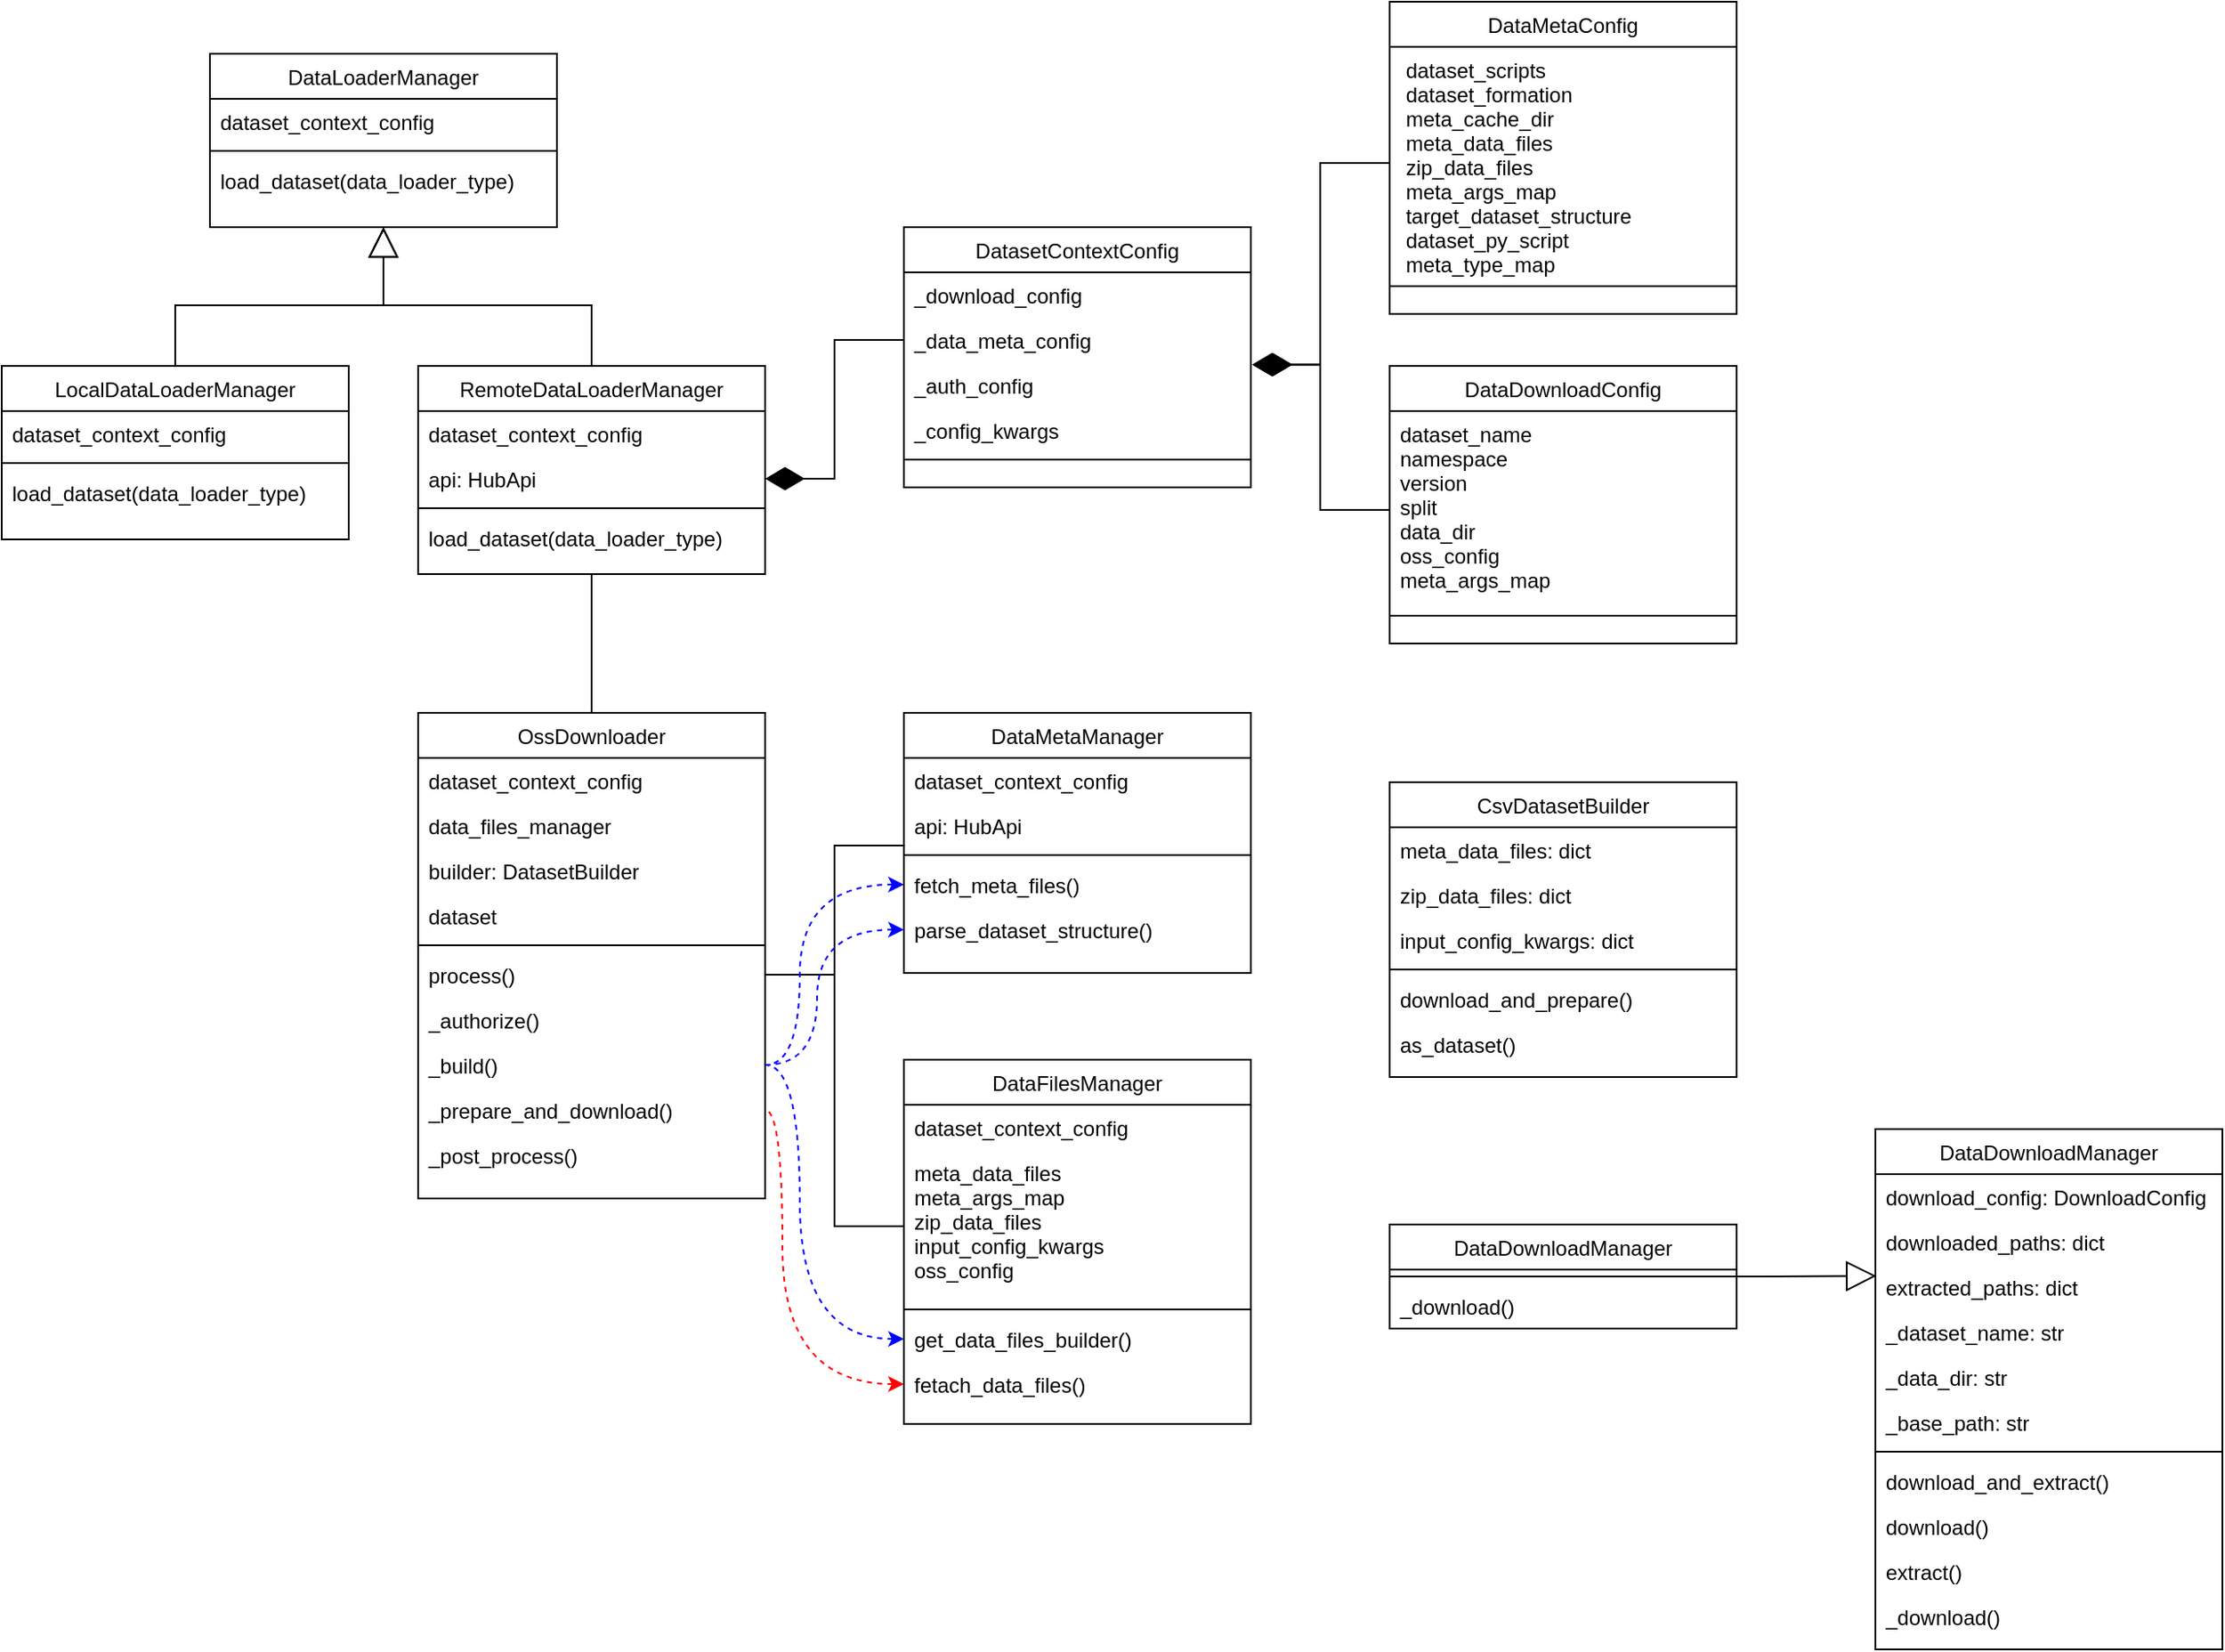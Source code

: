 <mxfile version="21.5.2" type="github" pages="2">
  <diagram id="C5RBs43oDa-KdzZeNtuy" name="v_0.1">
    <mxGraphModel dx="2047" dy="594" grid="1" gridSize="10" guides="1" tooltips="1" connect="1" arrows="1" fold="1" page="1" pageScale="1" pageWidth="827" pageHeight="1169" math="0" shadow="0">
      <root>
        <mxCell id="WIyWlLk6GJQsqaUBKTNV-0" />
        <mxCell id="WIyWlLk6GJQsqaUBKTNV-1" parent="WIyWlLk6GJQsqaUBKTNV-0" />
        <mxCell id="bggW8caEcqMbsjay8aiF-5" value="" style="rounded=0;orthogonalLoop=1;jettySize=auto;html=1;entryX=0.5;entryY=1;entryDx=0;entryDy=0;endArrow=block;endFill=0;endSize=15;startSize=15;exitX=0.5;exitY=0;exitDx=0;exitDy=0;edgeStyle=orthogonalEdgeStyle;" edge="1" parent="WIyWlLk6GJQsqaUBKTNV-1" source="mkIfRLMKfFLiGhOgmDnM-0" target="bggW8caEcqMbsjay8aiF-0">
          <mxGeometry relative="1" as="geometry">
            <mxPoint x="230" y="300" as="targetPoint" />
          </mxGeometry>
        </mxCell>
        <mxCell id="fP3P9Rz7hbLU_uRdi3sB-0" value="" style="rounded=0;orthogonalLoop=1;jettySize=auto;html=1;entryX=0.5;entryY=0;entryDx=0;entryDy=0;endArrow=none;endFill=0;" edge="1" parent="WIyWlLk6GJQsqaUBKTNV-1" source="mkIfRLMKfFLiGhOgmDnM-0" target="tjKZMXYK2fLk1N85MihW-15">
          <mxGeometry relative="1" as="geometry">
            <mxPoint x="510" y="540" as="targetPoint" />
          </mxGeometry>
        </mxCell>
        <mxCell id="mkIfRLMKfFLiGhOgmDnM-0" value="RemoteDataLoaderManager" style="swimlane;fontStyle=0;align=center;verticalAlign=top;childLayout=stackLayout;horizontal=1;startSize=26;horizontalStack=0;resizeParent=1;resizeLast=0;collapsible=1;marginBottom=0;rounded=0;shadow=0;strokeWidth=1;" vertex="1" parent="WIyWlLk6GJQsqaUBKTNV-1">
          <mxGeometry x="120" y="360" width="200" height="120" as="geometry">
            <mxRectangle x="130" y="380" width="160" height="26" as="alternateBounds" />
          </mxGeometry>
        </mxCell>
        <mxCell id="mkIfRLMKfFLiGhOgmDnM-1" value="dataset_context_config" style="text;align=left;verticalAlign=top;spacingLeft=4;spacingRight=4;overflow=hidden;rotatable=0;points=[[0,0.5],[1,0.5]];portConstraint=eastwest;" vertex="1" parent="mkIfRLMKfFLiGhOgmDnM-0">
          <mxGeometry y="26" width="200" height="26" as="geometry" />
        </mxCell>
        <mxCell id="mkIfRLMKfFLiGhOgmDnM-2" value="api: HubApi" style="text;align=left;verticalAlign=top;spacingLeft=4;spacingRight=4;overflow=hidden;rotatable=0;points=[[0,0.5],[1,0.5]];portConstraint=eastwest;rounded=0;shadow=0;html=0;" vertex="1" parent="mkIfRLMKfFLiGhOgmDnM-0">
          <mxGeometry y="52" width="200" height="26" as="geometry" />
        </mxCell>
        <mxCell id="mkIfRLMKfFLiGhOgmDnM-3" value="" style="line;html=1;strokeWidth=1;align=left;verticalAlign=middle;spacingTop=-1;spacingLeft=3;spacingRight=3;rotatable=0;labelPosition=right;points=[];portConstraint=eastwest;" vertex="1" parent="mkIfRLMKfFLiGhOgmDnM-0">
          <mxGeometry y="78" width="200" height="8" as="geometry" />
        </mxCell>
        <mxCell id="mkIfRLMKfFLiGhOgmDnM-4" value="load_dataset(data_loader_type)" style="text;align=left;verticalAlign=top;spacingLeft=4;spacingRight=4;overflow=hidden;rotatable=0;points=[[0,0.5],[1,0.5]];portConstraint=eastwest;fontStyle=0" vertex="1" parent="mkIfRLMKfFLiGhOgmDnM-0">
          <mxGeometry y="86" width="200" height="26" as="geometry" />
        </mxCell>
        <mxCell id="bggW8caEcqMbsjay8aiF-0" value="DataLoaderManager" style="swimlane;fontStyle=0;align=center;verticalAlign=top;childLayout=stackLayout;horizontal=1;startSize=26;horizontalStack=0;resizeParent=1;resizeLast=0;collapsible=1;marginBottom=0;rounded=0;shadow=0;strokeWidth=1;" vertex="1" parent="WIyWlLk6GJQsqaUBKTNV-1">
          <mxGeometry y="180" width="200" height="100" as="geometry">
            <mxRectangle x="130" y="380" width="160" height="26" as="alternateBounds" />
          </mxGeometry>
        </mxCell>
        <mxCell id="bggW8caEcqMbsjay8aiF-1" value="dataset_context_config" style="text;align=left;verticalAlign=top;spacingLeft=4;spacingRight=4;overflow=hidden;rotatable=0;points=[[0,0.5],[1,0.5]];portConstraint=eastwest;" vertex="1" parent="bggW8caEcqMbsjay8aiF-0">
          <mxGeometry y="26" width="200" height="26" as="geometry" />
        </mxCell>
        <mxCell id="bggW8caEcqMbsjay8aiF-3" value="" style="line;html=1;strokeWidth=1;align=left;verticalAlign=middle;spacingTop=-1;spacingLeft=3;spacingRight=3;rotatable=0;labelPosition=right;points=[];portConstraint=eastwest;" vertex="1" parent="bggW8caEcqMbsjay8aiF-0">
          <mxGeometry y="52" width="200" height="8" as="geometry" />
        </mxCell>
        <mxCell id="bggW8caEcqMbsjay8aiF-4" value="load_dataset(data_loader_type)" style="text;align=left;verticalAlign=top;spacingLeft=4;spacingRight=4;overflow=hidden;rotatable=0;points=[[0,0.5],[1,0.5]];portConstraint=eastwest;fontStyle=0" vertex="1" parent="bggW8caEcqMbsjay8aiF-0">
          <mxGeometry y="60" width="200" height="26" as="geometry" />
        </mxCell>
        <mxCell id="tjKZMXYK2fLk1N85MihW-0" value="LocalDataLoaderManager" style="swimlane;fontStyle=0;align=center;verticalAlign=top;childLayout=stackLayout;horizontal=1;startSize=26;horizontalStack=0;resizeParent=1;resizeLast=0;collapsible=1;marginBottom=0;rounded=0;shadow=0;strokeWidth=1;" vertex="1" parent="WIyWlLk6GJQsqaUBKTNV-1">
          <mxGeometry x="-120" y="360" width="200" height="100" as="geometry">
            <mxRectangle x="130" y="380" width="160" height="26" as="alternateBounds" />
          </mxGeometry>
        </mxCell>
        <mxCell id="tjKZMXYK2fLk1N85MihW-1" value="dataset_context_config" style="text;align=left;verticalAlign=top;spacingLeft=4;spacingRight=4;overflow=hidden;rotatable=0;points=[[0,0.5],[1,0.5]];portConstraint=eastwest;" vertex="1" parent="tjKZMXYK2fLk1N85MihW-0">
          <mxGeometry y="26" width="200" height="26" as="geometry" />
        </mxCell>
        <mxCell id="tjKZMXYK2fLk1N85MihW-3" value="" style="line;html=1;strokeWidth=1;align=left;verticalAlign=middle;spacingTop=-1;spacingLeft=3;spacingRight=3;rotatable=0;labelPosition=right;points=[];portConstraint=eastwest;" vertex="1" parent="tjKZMXYK2fLk1N85MihW-0">
          <mxGeometry y="52" width="200" height="8" as="geometry" />
        </mxCell>
        <mxCell id="tjKZMXYK2fLk1N85MihW-4" value="load_dataset(data_loader_type)" style="text;align=left;verticalAlign=top;spacingLeft=4;spacingRight=4;overflow=hidden;rotatable=0;points=[[0,0.5],[1,0.5]];portConstraint=eastwest;fontStyle=0" vertex="1" parent="tjKZMXYK2fLk1N85MihW-0">
          <mxGeometry y="60" width="200" height="26" as="geometry" />
        </mxCell>
        <mxCell id="tjKZMXYK2fLk1N85MihW-5" value="" style="rounded=0;orthogonalLoop=1;jettySize=auto;html=1;endArrow=block;endFill=0;endSize=15;startSize=15;exitX=0.5;exitY=0;exitDx=0;exitDy=0;entryX=0.5;entryY=1;entryDx=0;entryDy=0;edgeStyle=orthogonalEdgeStyle;" edge="1" parent="WIyWlLk6GJQsqaUBKTNV-1" source="tjKZMXYK2fLk1N85MihW-0" target="bggW8caEcqMbsjay8aiF-0">
          <mxGeometry relative="1" as="geometry">
            <mxPoint x="230" y="370" as="sourcePoint" />
            <mxPoint x="210" y="280" as="targetPoint" />
          </mxGeometry>
        </mxCell>
        <mxCell id="tjKZMXYK2fLk1N85MihW-6" value="DatasetContextConfig" style="swimlane;fontStyle=0;align=center;verticalAlign=top;childLayout=stackLayout;horizontal=1;startSize=26;horizontalStack=0;resizeParent=1;resizeLast=0;collapsible=1;marginBottom=0;rounded=0;shadow=0;strokeWidth=1;" vertex="1" parent="WIyWlLk6GJQsqaUBKTNV-1">
          <mxGeometry x="400" y="280" width="200" height="150" as="geometry">
            <mxRectangle x="130" y="380" width="160" height="26" as="alternateBounds" />
          </mxGeometry>
        </mxCell>
        <mxCell id="tjKZMXYK2fLk1N85MihW-7" value="_download_config" style="text;align=left;verticalAlign=top;spacingLeft=4;spacingRight=4;overflow=hidden;rotatable=0;points=[[0,0.5],[1,0.5]];portConstraint=eastwest;" vertex="1" parent="tjKZMXYK2fLk1N85MihW-6">
          <mxGeometry y="26" width="200" height="26" as="geometry" />
        </mxCell>
        <mxCell id="tjKZMXYK2fLk1N85MihW-8" value="_data_meta_config" style="text;align=left;verticalAlign=top;spacingLeft=4;spacingRight=4;overflow=hidden;rotatable=0;points=[[0,0.5],[1,0.5]];portConstraint=eastwest;rounded=0;shadow=0;html=0;" vertex="1" parent="tjKZMXYK2fLk1N85MihW-6">
          <mxGeometry y="52" width="200" height="26" as="geometry" />
        </mxCell>
        <mxCell id="tjKZMXYK2fLk1N85MihW-13" value="_auth_config" style="text;align=left;verticalAlign=top;spacingLeft=4;spacingRight=4;overflow=hidden;rotatable=0;points=[[0,0.5],[1,0.5]];portConstraint=eastwest;rounded=0;shadow=0;html=0;" vertex="1" parent="tjKZMXYK2fLk1N85MihW-6">
          <mxGeometry y="78" width="200" height="26" as="geometry" />
        </mxCell>
        <mxCell id="tjKZMXYK2fLk1N85MihW-14" value="_config_kwargs" style="text;align=left;verticalAlign=top;spacingLeft=4;spacingRight=4;overflow=hidden;rotatable=0;points=[[0,0.5],[1,0.5]];portConstraint=eastwest;rounded=0;shadow=0;html=0;" vertex="1" parent="tjKZMXYK2fLk1N85MihW-6">
          <mxGeometry y="104" width="200" height="26" as="geometry" />
        </mxCell>
        <mxCell id="tjKZMXYK2fLk1N85MihW-9" value="" style="line;html=1;strokeWidth=1;align=left;verticalAlign=middle;spacingTop=-1;spacingLeft=3;spacingRight=3;rotatable=0;labelPosition=right;points=[];portConstraint=eastwest;" vertex="1" parent="tjKZMXYK2fLk1N85MihW-6">
          <mxGeometry y="130" width="200" height="8" as="geometry" />
        </mxCell>
        <mxCell id="tjKZMXYK2fLk1N85MihW-11" value="" style="rounded=0;orthogonalLoop=1;jettySize=auto;html=1;entryX=1;entryY=0.5;entryDx=0;entryDy=0;endArrow=diamondThin;endFill=1;endSize=20;startSize=20;exitX=0;exitY=0.5;exitDx=0;exitDy=0;edgeStyle=orthogonalEdgeStyle;" edge="1" parent="WIyWlLk6GJQsqaUBKTNV-1" source="tjKZMXYK2fLk1N85MihW-8" target="mkIfRLMKfFLiGhOgmDnM-2">
          <mxGeometry relative="1" as="geometry">
            <mxPoint x="230" y="370" as="sourcePoint" />
            <mxPoint x="110" y="290" as="targetPoint" />
            <Array as="points">
              <mxPoint x="360" y="345" />
              <mxPoint x="360" y="425" />
            </Array>
          </mxGeometry>
        </mxCell>
        <mxCell id="tjKZMXYK2fLk1N85MihW-15" value="OssDownloader" style="swimlane;fontStyle=0;align=center;verticalAlign=top;childLayout=stackLayout;horizontal=1;startSize=26;horizontalStack=0;resizeParent=1;resizeLast=0;collapsible=1;marginBottom=0;rounded=0;shadow=0;strokeWidth=1;" vertex="1" parent="WIyWlLk6GJQsqaUBKTNV-1">
          <mxGeometry x="120" y="560" width="200" height="280" as="geometry">
            <mxRectangle x="130" y="380" width="160" height="26" as="alternateBounds" />
          </mxGeometry>
        </mxCell>
        <mxCell id="tjKZMXYK2fLk1N85MihW-16" value="dataset_context_config" style="text;align=left;verticalAlign=top;spacingLeft=4;spacingRight=4;overflow=hidden;rotatable=0;points=[[0,0.5],[1,0.5]];portConstraint=eastwest;" vertex="1" parent="tjKZMXYK2fLk1N85MihW-15">
          <mxGeometry y="26" width="200" height="26" as="geometry" />
        </mxCell>
        <mxCell id="tjKZMXYK2fLk1N85MihW-17" value="data_files_manager" style="text;align=left;verticalAlign=top;spacingLeft=4;spacingRight=4;overflow=hidden;rotatable=0;points=[[0,0.5],[1,0.5]];portConstraint=eastwest;rounded=0;shadow=0;html=0;" vertex="1" parent="tjKZMXYK2fLk1N85MihW-15">
          <mxGeometry y="52" width="200" height="26" as="geometry" />
        </mxCell>
        <mxCell id="tjKZMXYK2fLk1N85MihW-20" value="builder: DatasetBuilder" style="text;align=left;verticalAlign=top;spacingLeft=4;spacingRight=4;overflow=hidden;rotatable=0;points=[[0,0.5],[1,0.5]];portConstraint=eastwest;rounded=0;shadow=0;html=0;" vertex="1" parent="tjKZMXYK2fLk1N85MihW-15">
          <mxGeometry y="78" width="200" height="26" as="geometry" />
        </mxCell>
        <mxCell id="tjKZMXYK2fLk1N85MihW-21" value="dataset" style="text;align=left;verticalAlign=top;spacingLeft=4;spacingRight=4;overflow=hidden;rotatable=0;points=[[0,0.5],[1,0.5]];portConstraint=eastwest;rounded=0;shadow=0;html=0;" vertex="1" parent="tjKZMXYK2fLk1N85MihW-15">
          <mxGeometry y="104" width="200" height="26" as="geometry" />
        </mxCell>
        <mxCell id="tjKZMXYK2fLk1N85MihW-18" value="" style="line;html=1;strokeWidth=1;align=left;verticalAlign=middle;spacingTop=-1;spacingLeft=3;spacingRight=3;rotatable=0;labelPosition=right;points=[];portConstraint=eastwest;" vertex="1" parent="tjKZMXYK2fLk1N85MihW-15">
          <mxGeometry y="130" width="200" height="8" as="geometry" />
        </mxCell>
        <mxCell id="tjKZMXYK2fLk1N85MihW-23" value="process()" style="text;align=left;verticalAlign=top;spacingLeft=4;spacingRight=4;overflow=hidden;rotatable=0;points=[[0,0.5],[1,0.5]];portConstraint=eastwest;fontStyle=0" vertex="1" parent="tjKZMXYK2fLk1N85MihW-15">
          <mxGeometry y="138" width="200" height="26" as="geometry" />
        </mxCell>
        <mxCell id="fP3P9Rz7hbLU_uRdi3sB-22" value="_authorize()" style="text;align=left;verticalAlign=top;spacingLeft=4;spacingRight=4;overflow=hidden;rotatable=0;points=[[0,0.5],[1,0.5]];portConstraint=eastwest;fontStyle=0" vertex="1" parent="tjKZMXYK2fLk1N85MihW-15">
          <mxGeometry y="164" width="200" height="26" as="geometry" />
        </mxCell>
        <mxCell id="fP3P9Rz7hbLU_uRdi3sB-23" value="_build()" style="text;align=left;verticalAlign=top;spacingLeft=4;spacingRight=4;overflow=hidden;rotatable=0;points=[[0,0.5],[1,0.5]];portConstraint=eastwest;fontStyle=0" vertex="1" parent="tjKZMXYK2fLk1N85MihW-15">
          <mxGeometry y="190" width="200" height="26" as="geometry" />
        </mxCell>
        <mxCell id="fP3P9Rz7hbLU_uRdi3sB-24" value="_prepare_and_download()" style="text;align=left;verticalAlign=top;spacingLeft=4;spacingRight=4;overflow=hidden;rotatable=0;points=[[0,0.5],[1,0.5]];portConstraint=eastwest;fontStyle=0" vertex="1" parent="tjKZMXYK2fLk1N85MihW-15">
          <mxGeometry y="216" width="200" height="26" as="geometry" />
        </mxCell>
        <mxCell id="tjKZMXYK2fLk1N85MihW-22" value="_post_process()" style="text;align=left;verticalAlign=top;spacingLeft=4;spacingRight=4;overflow=hidden;rotatable=0;points=[[0,0.5],[1,0.5]];portConstraint=eastwest;fontStyle=0" vertex="1" parent="tjKZMXYK2fLk1N85MihW-15">
          <mxGeometry y="242" width="200" height="32" as="geometry" />
        </mxCell>
        <mxCell id="fP3P9Rz7hbLU_uRdi3sB-1" value="DataMetaConfig" style="swimlane;fontStyle=0;align=center;verticalAlign=top;childLayout=stackLayout;horizontal=1;startSize=26;horizontalStack=0;resizeParent=1;resizeLast=0;collapsible=1;marginBottom=0;rounded=0;shadow=0;strokeWidth=1;" vertex="1" parent="WIyWlLk6GJQsqaUBKTNV-1">
          <mxGeometry x="680" y="150" width="200" height="180" as="geometry">
            <mxRectangle x="130" y="380" width="160" height="26" as="alternateBounds" />
          </mxGeometry>
        </mxCell>
        <mxCell id="fP3P9Rz7hbLU_uRdi3sB-2" value=" dataset_scripts&#xa; dataset_formation&#xa; meta_cache_dir&#xa; meta_data_files&#xa; zip_data_files&#xa; meta_args_map&#xa; target_dataset_structure&#xa; dataset_py_script&#xa; meta_type_map&#xa;" style="text;align=left;verticalAlign=top;spacingLeft=4;spacingRight=4;overflow=hidden;rotatable=0;points=[[0,0.5],[1,0.5]];portConstraint=eastwest;" vertex="1" parent="fP3P9Rz7hbLU_uRdi3sB-1">
          <mxGeometry y="26" width="200" height="134" as="geometry" />
        </mxCell>
        <mxCell id="fP3P9Rz7hbLU_uRdi3sB-6" value="" style="line;html=1;strokeWidth=1;align=left;verticalAlign=middle;spacingTop=-1;spacingLeft=3;spacingRight=3;rotatable=0;labelPosition=right;points=[];portConstraint=eastwest;" vertex="1" parent="fP3P9Rz7hbLU_uRdi3sB-1">
          <mxGeometry y="160" width="200" height="8" as="geometry" />
        </mxCell>
        <mxCell id="fP3P9Rz7hbLU_uRdi3sB-7" value="DataDownloadConfig" style="swimlane;fontStyle=0;align=center;verticalAlign=top;childLayout=stackLayout;horizontal=1;startSize=26;horizontalStack=0;resizeParent=1;resizeLast=0;collapsible=1;marginBottom=0;rounded=0;shadow=0;strokeWidth=1;" vertex="1" parent="WIyWlLk6GJQsqaUBKTNV-1">
          <mxGeometry x="680" y="360" width="200" height="160" as="geometry">
            <mxRectangle x="130" y="380" width="160" height="26" as="alternateBounds" />
          </mxGeometry>
        </mxCell>
        <mxCell id="fP3P9Rz7hbLU_uRdi3sB-8" value="dataset_name&#xa;namespace&#xa;version&#xa;split&#xa;data_dir&#xa;oss_config&#xa;meta_args_map" style="text;align=left;verticalAlign=top;spacingLeft=4;spacingRight=4;overflow=hidden;rotatable=0;points=[[0,0.5],[1,0.5]];portConstraint=eastwest;" vertex="1" parent="fP3P9Rz7hbLU_uRdi3sB-7">
          <mxGeometry y="26" width="200" height="114" as="geometry" />
        </mxCell>
        <mxCell id="fP3P9Rz7hbLU_uRdi3sB-9" value="" style="line;html=1;strokeWidth=1;align=left;verticalAlign=middle;spacingTop=-1;spacingLeft=3;spacingRight=3;rotatable=0;labelPosition=right;points=[];portConstraint=eastwest;" vertex="1" parent="fP3P9Rz7hbLU_uRdi3sB-7">
          <mxGeometry y="140" width="200" height="8" as="geometry" />
        </mxCell>
        <mxCell id="fP3P9Rz7hbLU_uRdi3sB-10" value="" style="rounded=0;orthogonalLoop=1;jettySize=auto;html=1;endArrow=diamondThin;endFill=1;endSize=20;startSize=20;entryX=1.006;entryY=1.048;entryDx=0;entryDy=0;entryPerimeter=0;exitX=0;exitY=0.5;exitDx=0;exitDy=0;edgeStyle=orthogonalEdgeStyle;" edge="1" parent="WIyWlLk6GJQsqaUBKTNV-1" source="fP3P9Rz7hbLU_uRdi3sB-2" target="tjKZMXYK2fLk1N85MihW-8">
          <mxGeometry relative="1" as="geometry">
            <Array as="points">
              <mxPoint x="640" y="243" />
              <mxPoint x="640" y="359" />
            </Array>
          </mxGeometry>
        </mxCell>
        <mxCell id="fP3P9Rz7hbLU_uRdi3sB-12" value="" style="rounded=0;orthogonalLoop=1;jettySize=auto;html=1;endArrow=diamondThin;endFill=1;endSize=20;startSize=20;entryX=1.003;entryY=0.048;entryDx=0;entryDy=0;entryPerimeter=0;exitX=0;exitY=0.5;exitDx=0;exitDy=0;edgeStyle=orthogonalEdgeStyle;" edge="1" parent="WIyWlLk6GJQsqaUBKTNV-1" source="fP3P9Rz7hbLU_uRdi3sB-8" target="tjKZMXYK2fLk1N85MihW-13">
          <mxGeometry relative="1" as="geometry">
            <mxPoint x="570" y="520" as="sourcePoint" />
            <mxPoint x="610" y="355" as="targetPoint" />
            <Array as="points">
              <mxPoint x="640" y="443" />
              <mxPoint x="640" y="359" />
            </Array>
          </mxGeometry>
        </mxCell>
        <mxCell id="fP3P9Rz7hbLU_uRdi3sB-13" value="DataMetaManager" style="swimlane;fontStyle=0;align=center;verticalAlign=top;childLayout=stackLayout;horizontal=1;startSize=26;horizontalStack=0;resizeParent=1;resizeLast=0;collapsible=1;marginBottom=0;rounded=0;shadow=0;strokeWidth=1;" vertex="1" parent="WIyWlLk6GJQsqaUBKTNV-1">
          <mxGeometry x="400" y="560" width="200" height="150" as="geometry">
            <mxRectangle x="130" y="380" width="160" height="26" as="alternateBounds" />
          </mxGeometry>
        </mxCell>
        <mxCell id="fP3P9Rz7hbLU_uRdi3sB-14" value="dataset_context_config" style="text;align=left;verticalAlign=top;spacingLeft=4;spacingRight=4;overflow=hidden;rotatable=0;points=[[0,0.5],[1,0.5]];portConstraint=eastwest;" vertex="1" parent="fP3P9Rz7hbLU_uRdi3sB-13">
          <mxGeometry y="26" width="200" height="26" as="geometry" />
        </mxCell>
        <mxCell id="fP3P9Rz7hbLU_uRdi3sB-15" value="api: HubApi" style="text;align=left;verticalAlign=top;spacingLeft=4;spacingRight=4;overflow=hidden;rotatable=0;points=[[0,0.5],[1,0.5]];portConstraint=eastwest;rounded=0;shadow=0;html=0;" vertex="1" parent="fP3P9Rz7hbLU_uRdi3sB-13">
          <mxGeometry y="52" width="200" height="26" as="geometry" />
        </mxCell>
        <mxCell id="fP3P9Rz7hbLU_uRdi3sB-18" value="" style="line;html=1;strokeWidth=1;align=left;verticalAlign=middle;spacingTop=-1;spacingLeft=3;spacingRight=3;rotatable=0;labelPosition=right;points=[];portConstraint=eastwest;" vertex="1" parent="fP3P9Rz7hbLU_uRdi3sB-13">
          <mxGeometry y="78" width="200" height="8" as="geometry" />
        </mxCell>
        <mxCell id="fP3P9Rz7hbLU_uRdi3sB-20" value="fetch_meta_files()" style="text;align=left;verticalAlign=top;spacingLeft=4;spacingRight=4;overflow=hidden;rotatable=0;points=[[0,0.5],[1,0.5]];portConstraint=eastwest;fontStyle=0" vertex="1" parent="fP3P9Rz7hbLU_uRdi3sB-13">
          <mxGeometry y="86" width="200" height="26" as="geometry" />
        </mxCell>
        <mxCell id="fP3P9Rz7hbLU_uRdi3sB-21" value="parse_dataset_structure()" style="text;align=left;verticalAlign=top;spacingLeft=4;spacingRight=4;overflow=hidden;rotatable=0;points=[[0,0.5],[1,0.5]];portConstraint=eastwest;fontStyle=0" vertex="1" parent="fP3P9Rz7hbLU_uRdi3sB-13">
          <mxGeometry y="112" width="200" height="26" as="geometry" />
        </mxCell>
        <mxCell id="fP3P9Rz7hbLU_uRdi3sB-25" value="" style="endArrow=none;html=1;rounded=0;entryX=1;entryY=0.5;entryDx=0;entryDy=0;exitX=0.003;exitY=0.942;exitDx=0;exitDy=0;exitPerimeter=0;edgeStyle=orthogonalEdgeStyle;" edge="1" parent="WIyWlLk6GJQsqaUBKTNV-1" source="fP3P9Rz7hbLU_uRdi3sB-15" target="tjKZMXYK2fLk1N85MihW-23">
          <mxGeometry width="50" height="50" relative="1" as="geometry">
            <mxPoint x="590" y="890" as="sourcePoint" />
            <mxPoint x="640" y="840" as="targetPoint" />
          </mxGeometry>
        </mxCell>
        <mxCell id="fP3P9Rz7hbLU_uRdi3sB-26" value="DataFilesManager" style="swimlane;fontStyle=0;align=center;verticalAlign=top;childLayout=stackLayout;horizontal=1;startSize=26;horizontalStack=0;resizeParent=1;resizeLast=0;collapsible=1;marginBottom=0;rounded=0;shadow=0;strokeWidth=1;" vertex="1" parent="WIyWlLk6GJQsqaUBKTNV-1">
          <mxGeometry x="400" y="760" width="200" height="210" as="geometry">
            <mxRectangle x="130" y="380" width="160" height="26" as="alternateBounds" />
          </mxGeometry>
        </mxCell>
        <mxCell id="fP3P9Rz7hbLU_uRdi3sB-27" value="dataset_context_config" style="text;align=left;verticalAlign=top;spacingLeft=4;spacingRight=4;overflow=hidden;rotatable=0;points=[[0,0.5],[1,0.5]];portConstraint=eastwest;" vertex="1" parent="fP3P9Rz7hbLU_uRdi3sB-26">
          <mxGeometry y="26" width="200" height="26" as="geometry" />
        </mxCell>
        <mxCell id="fP3P9Rz7hbLU_uRdi3sB-28" value="meta_data_files&#xa;meta_args_map&#xa;zip_data_files&#xa;input_config_kwargs&#xa;oss_config&#xa;" style="text;align=left;verticalAlign=top;spacingLeft=4;spacingRight=4;overflow=hidden;rotatable=0;points=[[0,0.5],[1,0.5]];portConstraint=eastwest;rounded=0;shadow=0;html=0;" vertex="1" parent="fP3P9Rz7hbLU_uRdi3sB-26">
          <mxGeometry y="52" width="200" height="88" as="geometry" />
        </mxCell>
        <mxCell id="fP3P9Rz7hbLU_uRdi3sB-29" value="" style="line;html=1;strokeWidth=1;align=left;verticalAlign=middle;spacingTop=-1;spacingLeft=3;spacingRight=3;rotatable=0;labelPosition=right;points=[];portConstraint=eastwest;" vertex="1" parent="fP3P9Rz7hbLU_uRdi3sB-26">
          <mxGeometry y="140" width="200" height="8" as="geometry" />
        </mxCell>
        <mxCell id="fP3P9Rz7hbLU_uRdi3sB-30" value="get_data_files_builder()" style="text;align=left;verticalAlign=top;spacingLeft=4;spacingRight=4;overflow=hidden;rotatable=0;points=[[0,0.5],[1,0.5]];portConstraint=eastwest;fontStyle=0" vertex="1" parent="fP3P9Rz7hbLU_uRdi3sB-26">
          <mxGeometry y="148" width="200" height="26" as="geometry" />
        </mxCell>
        <mxCell id="fP3P9Rz7hbLU_uRdi3sB-31" value="fetach_data_files()" style="text;align=left;verticalAlign=top;spacingLeft=4;spacingRight=4;overflow=hidden;rotatable=0;points=[[0,0.5],[1,0.5]];portConstraint=eastwest;fontStyle=0" vertex="1" parent="fP3P9Rz7hbLU_uRdi3sB-26">
          <mxGeometry y="174" width="200" height="26" as="geometry" />
        </mxCell>
        <mxCell id="fP3P9Rz7hbLU_uRdi3sB-32" value="" style="endArrow=none;html=1;rounded=0;entryX=1;entryY=0.5;entryDx=0;entryDy=0;exitX=0;exitY=0.5;exitDx=0;exitDy=0;edgeStyle=orthogonalEdgeStyle;" edge="1" parent="WIyWlLk6GJQsqaUBKTNV-1" source="fP3P9Rz7hbLU_uRdi3sB-28" target="tjKZMXYK2fLk1N85MihW-23">
          <mxGeometry width="50" height="50" relative="1" as="geometry">
            <mxPoint x="411" y="646" as="sourcePoint" />
            <mxPoint x="330" y="773" as="targetPoint" />
          </mxGeometry>
        </mxCell>
        <mxCell id="fP3P9Rz7hbLU_uRdi3sB-33" value="" style="endArrow=none;dashed=1;html=1;rounded=0;exitX=0;exitY=0.5;exitDx=0;exitDy=0;entryX=1;entryY=0.5;entryDx=0;entryDy=0;edgeStyle=orthogonalEdgeStyle;curved=1;strokeColor=#FF0000;startArrow=classic;startFill=1;" edge="1" parent="WIyWlLk6GJQsqaUBKTNV-1" source="fP3P9Rz7hbLU_uRdi3sB-31" target="fP3P9Rz7hbLU_uRdi3sB-24">
          <mxGeometry width="50" height="50" relative="1" as="geometry">
            <mxPoint x="510" y="820" as="sourcePoint" />
            <mxPoint x="560" y="770" as="targetPoint" />
            <Array as="points">
              <mxPoint x="330" y="947" />
              <mxPoint x="330" y="789" />
            </Array>
          </mxGeometry>
        </mxCell>
        <mxCell id="fP3P9Rz7hbLU_uRdi3sB-34" value="" style="endArrow=none;dashed=1;html=1;rounded=0;exitX=0;exitY=0.5;exitDx=0;exitDy=0;entryX=1;entryY=0.5;entryDx=0;entryDy=0;fillColor=#f8cecc;strokeColor=#0000FF;edgeStyle=orthogonalEdgeStyle;curved=1;endFill=0;startArrow=classic;startFill=1;" edge="1" parent="WIyWlLk6GJQsqaUBKTNV-1" source="fP3P9Rz7hbLU_uRdi3sB-20" target="fP3P9Rz7hbLU_uRdi3sB-23">
          <mxGeometry width="50" height="50" relative="1" as="geometry">
            <mxPoint x="410" y="957" as="sourcePoint" />
            <mxPoint x="330" y="799" as="targetPoint" />
            <Array as="points">
              <mxPoint x="340" y="659" />
              <mxPoint x="340" y="763" />
            </Array>
          </mxGeometry>
        </mxCell>
        <mxCell id="fP3P9Rz7hbLU_uRdi3sB-35" value="" style="endArrow=none;dashed=1;html=1;rounded=0;exitX=0;exitY=0.5;exitDx=0;exitDy=0;entryX=1;entryY=0.5;entryDx=0;entryDy=0;fillColor=#f8cecc;strokeColor=#0000FF;edgeStyle=orthogonalEdgeStyle;curved=1;startArrow=classic;startFill=1;" edge="1" parent="WIyWlLk6GJQsqaUBKTNV-1" source="fP3P9Rz7hbLU_uRdi3sB-21" target="fP3P9Rz7hbLU_uRdi3sB-23">
          <mxGeometry width="50" height="50" relative="1" as="geometry">
            <mxPoint x="410" y="669" as="sourcePoint" />
            <mxPoint x="330" y="773" as="targetPoint" />
            <Array as="points">
              <mxPoint x="350" y="685" />
              <mxPoint x="350" y="763" />
            </Array>
          </mxGeometry>
        </mxCell>
        <mxCell id="fP3P9Rz7hbLU_uRdi3sB-36" value="" style="endArrow=none;dashed=1;html=1;rounded=0;entryX=1;entryY=0.5;entryDx=0;entryDy=0;fillColor=#f8cecc;strokeColor=#0000FF;exitX=0;exitY=0.5;exitDx=0;exitDy=0;edgeStyle=orthogonalEdgeStyle;curved=1;startArrow=classic;startFill=1;" edge="1" parent="WIyWlLk6GJQsqaUBKTNV-1" source="fP3P9Rz7hbLU_uRdi3sB-30" target="fP3P9Rz7hbLU_uRdi3sB-23">
          <mxGeometry width="50" height="50" relative="1" as="geometry">
            <mxPoint x="390" y="920" as="sourcePoint" />
            <mxPoint x="330" y="773" as="targetPoint" />
            <Array as="points">
              <mxPoint x="340" y="921" />
              <mxPoint x="340" y="763" />
            </Array>
          </mxGeometry>
        </mxCell>
        <mxCell id="fP3P9Rz7hbLU_uRdi3sB-37" value="CsvDatasetBuilder" style="swimlane;fontStyle=0;align=center;verticalAlign=top;childLayout=stackLayout;horizontal=1;startSize=26;horizontalStack=0;resizeParent=1;resizeLast=0;collapsible=1;marginBottom=0;rounded=0;shadow=0;strokeWidth=1;" vertex="1" parent="WIyWlLk6GJQsqaUBKTNV-1">
          <mxGeometry x="680" y="600" width="200" height="170" as="geometry">
            <mxRectangle x="130" y="380" width="160" height="26" as="alternateBounds" />
          </mxGeometry>
        </mxCell>
        <mxCell id="fP3P9Rz7hbLU_uRdi3sB-38" value="meta_data_files: dict" style="text;align=left;verticalAlign=top;spacingLeft=4;spacingRight=4;overflow=hidden;rotatable=0;points=[[0,0.5],[1,0.5]];portConstraint=eastwest;" vertex="1" parent="fP3P9Rz7hbLU_uRdi3sB-37">
          <mxGeometry y="26" width="200" height="26" as="geometry" />
        </mxCell>
        <mxCell id="fP3P9Rz7hbLU_uRdi3sB-43" value="zip_data_files: dict" style="text;align=left;verticalAlign=top;spacingLeft=4;spacingRight=4;overflow=hidden;rotatable=0;points=[[0,0.5],[1,0.5]];portConstraint=eastwest;" vertex="1" parent="fP3P9Rz7hbLU_uRdi3sB-37">
          <mxGeometry y="52" width="200" height="26" as="geometry" />
        </mxCell>
        <mxCell id="fP3P9Rz7hbLU_uRdi3sB-44" value="input_config_kwargs: dict" style="text;align=left;verticalAlign=top;spacingLeft=4;spacingRight=4;overflow=hidden;rotatable=0;points=[[0,0.5],[1,0.5]];portConstraint=eastwest;" vertex="1" parent="fP3P9Rz7hbLU_uRdi3sB-37">
          <mxGeometry y="78" width="200" height="26" as="geometry" />
        </mxCell>
        <mxCell id="fP3P9Rz7hbLU_uRdi3sB-40" value="" style="line;html=1;strokeWidth=1;align=left;verticalAlign=middle;spacingTop=-1;spacingLeft=3;spacingRight=3;rotatable=0;labelPosition=right;points=[];portConstraint=eastwest;" vertex="1" parent="fP3P9Rz7hbLU_uRdi3sB-37">
          <mxGeometry y="104" width="200" height="8" as="geometry" />
        </mxCell>
        <mxCell id="fP3P9Rz7hbLU_uRdi3sB-41" value="download_and_prepare()" style="text;align=left;verticalAlign=top;spacingLeft=4;spacingRight=4;overflow=hidden;rotatable=0;points=[[0,0.5],[1,0.5]];portConstraint=eastwest;fontStyle=0" vertex="1" parent="fP3P9Rz7hbLU_uRdi3sB-37">
          <mxGeometry y="112" width="200" height="26" as="geometry" />
        </mxCell>
        <mxCell id="fP3P9Rz7hbLU_uRdi3sB-42" value="as_dataset()" style="text;align=left;verticalAlign=top;spacingLeft=4;spacingRight=4;overflow=hidden;rotatable=0;points=[[0,0.5],[1,0.5]];portConstraint=eastwest;fontStyle=0" vertex="1" parent="fP3P9Rz7hbLU_uRdi3sB-37">
          <mxGeometry y="138" width="200" height="26" as="geometry" />
        </mxCell>
        <mxCell id="fP3P9Rz7hbLU_uRdi3sB-59" value="" style="edgeStyle=none;rounded=0;orthogonalLoop=1;jettySize=auto;html=1;entryX=0.003;entryY=0.258;entryDx=0;entryDy=0;entryPerimeter=0;exitX=1;exitY=0.5;exitDx=0;exitDy=0;exitPerimeter=0;endArrow=block;endFill=0;endSize=15;startSize=15;" edge="1" parent="WIyWlLk6GJQsqaUBKTNV-1" source="fP3P9Rz7hbLU_uRdi3sB-49" target="fP3P9Rz7hbLU_uRdi3sB-55">
          <mxGeometry relative="1" as="geometry">
            <mxPoint x="950" y="891" as="targetPoint" />
          </mxGeometry>
        </mxCell>
        <mxCell id="fP3P9Rz7hbLU_uRdi3sB-45" value="DataDownloadManager" style="swimlane;fontStyle=0;align=center;verticalAlign=top;childLayout=stackLayout;horizontal=1;startSize=26;horizontalStack=0;resizeParent=1;resizeLast=0;collapsible=1;marginBottom=0;rounded=0;shadow=0;strokeWidth=1;" vertex="1" parent="WIyWlLk6GJQsqaUBKTNV-1">
          <mxGeometry x="680" y="855" width="200" height="60" as="geometry">
            <mxRectangle x="130" y="380" width="160" height="26" as="alternateBounds" />
          </mxGeometry>
        </mxCell>
        <mxCell id="fP3P9Rz7hbLU_uRdi3sB-49" value="" style="line;html=1;strokeWidth=1;align=left;verticalAlign=middle;spacingTop=-1;spacingLeft=3;spacingRight=3;rotatable=0;labelPosition=right;points=[];portConstraint=eastwest;" vertex="1" parent="fP3P9Rz7hbLU_uRdi3sB-45">
          <mxGeometry y="26" width="200" height="8" as="geometry" />
        </mxCell>
        <mxCell id="fP3P9Rz7hbLU_uRdi3sB-50" value="_download()" style="text;align=left;verticalAlign=top;spacingLeft=4;spacingRight=4;overflow=hidden;rotatable=0;points=[[0,0.5],[1,0.5]];portConstraint=eastwest;fontStyle=0" vertex="1" parent="fP3P9Rz7hbLU_uRdi3sB-45">
          <mxGeometry y="34" width="200" height="26" as="geometry" />
        </mxCell>
        <mxCell id="fP3P9Rz7hbLU_uRdi3sB-52" value="DataDownloadManager" style="swimlane;fontStyle=0;align=center;verticalAlign=top;childLayout=stackLayout;horizontal=1;startSize=26;horizontalStack=0;resizeParent=1;resizeLast=0;collapsible=1;marginBottom=0;rounded=0;shadow=0;strokeWidth=1;" vertex="1" parent="WIyWlLk6GJQsqaUBKTNV-1">
          <mxGeometry x="960" y="800" width="200" height="300" as="geometry">
            <mxRectangle x="130" y="380" width="160" height="26" as="alternateBounds" />
          </mxGeometry>
        </mxCell>
        <mxCell id="fP3P9Rz7hbLU_uRdi3sB-53" value="download_config: DownloadConfig" style="text;align=left;verticalAlign=top;spacingLeft=4;spacingRight=4;overflow=hidden;rotatable=0;points=[[0,0.5],[1,0.5]];portConstraint=eastwest;" vertex="1" parent="fP3P9Rz7hbLU_uRdi3sB-52">
          <mxGeometry y="26" width="200" height="26" as="geometry" />
        </mxCell>
        <mxCell id="fP3P9Rz7hbLU_uRdi3sB-54" value="downloaded_paths: dict" style="text;align=left;verticalAlign=top;spacingLeft=4;spacingRight=4;overflow=hidden;rotatable=0;points=[[0,0.5],[1,0.5]];portConstraint=eastwest;" vertex="1" parent="fP3P9Rz7hbLU_uRdi3sB-52">
          <mxGeometry y="52" width="200" height="26" as="geometry" />
        </mxCell>
        <mxCell id="fP3P9Rz7hbLU_uRdi3sB-55" value="extracted_paths: dict" style="text;align=left;verticalAlign=top;spacingLeft=4;spacingRight=4;overflow=hidden;rotatable=0;points=[[0,0.5],[1,0.5]];portConstraint=eastwest;" vertex="1" parent="fP3P9Rz7hbLU_uRdi3sB-52">
          <mxGeometry y="78" width="200" height="26" as="geometry" />
        </mxCell>
        <mxCell id="fP3P9Rz7hbLU_uRdi3sB-60" value="_dataset_name: str" style="text;align=left;verticalAlign=top;spacingLeft=4;spacingRight=4;overflow=hidden;rotatable=0;points=[[0,0.5],[1,0.5]];portConstraint=eastwest;" vertex="1" parent="fP3P9Rz7hbLU_uRdi3sB-52">
          <mxGeometry y="104" width="200" height="26" as="geometry" />
        </mxCell>
        <mxCell id="fP3P9Rz7hbLU_uRdi3sB-61" value="_data_dir: str" style="text;align=left;verticalAlign=top;spacingLeft=4;spacingRight=4;overflow=hidden;rotatable=0;points=[[0,0.5],[1,0.5]];portConstraint=eastwest;" vertex="1" parent="fP3P9Rz7hbLU_uRdi3sB-52">
          <mxGeometry y="130" width="200" height="26" as="geometry" />
        </mxCell>
        <mxCell id="fP3P9Rz7hbLU_uRdi3sB-62" value="_base_path: str" style="text;align=left;verticalAlign=top;spacingLeft=4;spacingRight=4;overflow=hidden;rotatable=0;points=[[0,0.5],[1,0.5]];portConstraint=eastwest;" vertex="1" parent="fP3P9Rz7hbLU_uRdi3sB-52">
          <mxGeometry y="156" width="200" height="26" as="geometry" />
        </mxCell>
        <mxCell id="fP3P9Rz7hbLU_uRdi3sB-56" value="" style="line;html=1;strokeWidth=1;align=left;verticalAlign=middle;spacingTop=-1;spacingLeft=3;spacingRight=3;rotatable=0;labelPosition=right;points=[];portConstraint=eastwest;" vertex="1" parent="fP3P9Rz7hbLU_uRdi3sB-52">
          <mxGeometry y="182" width="200" height="8" as="geometry" />
        </mxCell>
        <mxCell id="fP3P9Rz7hbLU_uRdi3sB-58" value="download_and_extract()" style="text;align=left;verticalAlign=top;spacingLeft=4;spacingRight=4;overflow=hidden;rotatable=0;points=[[0,0.5],[1,0.5]];portConstraint=eastwest;fontStyle=0" vertex="1" parent="fP3P9Rz7hbLU_uRdi3sB-52">
          <mxGeometry y="190" width="200" height="26" as="geometry" />
        </mxCell>
        <mxCell id="fP3P9Rz7hbLU_uRdi3sB-57" value="download()" style="text;align=left;verticalAlign=top;spacingLeft=4;spacingRight=4;overflow=hidden;rotatable=0;points=[[0,0.5],[1,0.5]];portConstraint=eastwest;fontStyle=0" vertex="1" parent="fP3P9Rz7hbLU_uRdi3sB-52">
          <mxGeometry y="216" width="200" height="26" as="geometry" />
        </mxCell>
        <mxCell id="fP3P9Rz7hbLU_uRdi3sB-63" value="extract()" style="text;align=left;verticalAlign=top;spacingLeft=4;spacingRight=4;overflow=hidden;rotatable=0;points=[[0,0.5],[1,0.5]];portConstraint=eastwest;fontStyle=0" vertex="1" parent="fP3P9Rz7hbLU_uRdi3sB-52">
          <mxGeometry y="242" width="200" height="26" as="geometry" />
        </mxCell>
        <mxCell id="fP3P9Rz7hbLU_uRdi3sB-64" value="_download()" style="text;align=left;verticalAlign=top;spacingLeft=4;spacingRight=4;overflow=hidden;rotatable=0;points=[[0,0.5],[1,0.5]];portConstraint=eastwest;fontStyle=0" vertex="1" parent="fP3P9Rz7hbLU_uRdi3sB-52">
          <mxGeometry y="268" width="200" height="26" as="geometry" />
        </mxCell>
      </root>
    </mxGraphModel>
  </diagram>
  <diagram id="YephYANBv8AwVeuibEls" name="demo">
    <mxGraphModel dx="1012" dy="679" grid="1" gridSize="10" guides="1" tooltips="1" connect="1" arrows="1" fold="1" page="1" pageScale="1" pageWidth="827" pageHeight="1169" math="0" shadow="0">
      <root>
        <mxCell id="0" />
        <mxCell id="1" parent="0" />
        <mxCell id="u9p4KUIXh91cp5A50ya_-1" value="Person" style="swimlane;fontStyle=2;align=center;verticalAlign=top;childLayout=stackLayout;horizontal=1;startSize=26;horizontalStack=0;resizeParent=1;resizeLast=0;collapsible=1;marginBottom=0;rounded=0;shadow=0;strokeWidth=1;" vertex="1" parent="1">
          <mxGeometry x="220" y="120" width="160" height="138" as="geometry">
            <mxRectangle x="230" y="140" width="160" height="26" as="alternateBounds" />
          </mxGeometry>
        </mxCell>
        <mxCell id="u9p4KUIXh91cp5A50ya_-2" value="Name" style="text;align=left;verticalAlign=top;spacingLeft=4;spacingRight=4;overflow=hidden;rotatable=0;points=[[0,0.5],[1,0.5]];portConstraint=eastwest;" vertex="1" parent="u9p4KUIXh91cp5A50ya_-1">
          <mxGeometry y="26" width="160" height="26" as="geometry" />
        </mxCell>
        <mxCell id="u9p4KUIXh91cp5A50ya_-3" value="Phone Number" style="text;align=left;verticalAlign=top;spacingLeft=4;spacingRight=4;overflow=hidden;rotatable=0;points=[[0,0.5],[1,0.5]];portConstraint=eastwest;rounded=0;shadow=0;html=0;" vertex="1" parent="u9p4KUIXh91cp5A50ya_-1">
          <mxGeometry y="52" width="160" height="26" as="geometry" />
        </mxCell>
        <mxCell id="u9p4KUIXh91cp5A50ya_-4" value="Email Address" style="text;align=left;verticalAlign=top;spacingLeft=4;spacingRight=4;overflow=hidden;rotatable=0;points=[[0,0.5],[1,0.5]];portConstraint=eastwest;rounded=0;shadow=0;html=0;" vertex="1" parent="u9p4KUIXh91cp5A50ya_-1">
          <mxGeometry y="78" width="160" height="26" as="geometry" />
        </mxCell>
        <mxCell id="u9p4KUIXh91cp5A50ya_-5" value="" style="line;html=1;strokeWidth=1;align=left;verticalAlign=middle;spacingTop=-1;spacingLeft=3;spacingRight=3;rotatable=0;labelPosition=right;points=[];portConstraint=eastwest;" vertex="1" parent="u9p4KUIXh91cp5A50ya_-1">
          <mxGeometry y="104" width="160" height="8" as="geometry" />
        </mxCell>
        <mxCell id="u9p4KUIXh91cp5A50ya_-6" value="Purchase Parking Pass" style="text;align=left;verticalAlign=top;spacingLeft=4;spacingRight=4;overflow=hidden;rotatable=0;points=[[0,0.5],[1,0.5]];portConstraint=eastwest;" vertex="1" parent="u9p4KUIXh91cp5A50ya_-1">
          <mxGeometry y="112" width="160" height="26" as="geometry" />
        </mxCell>
        <mxCell id="u9p4KUIXh91cp5A50ya_-7" value="Student" style="swimlane;fontStyle=0;align=center;verticalAlign=top;childLayout=stackLayout;horizontal=1;startSize=26;horizontalStack=0;resizeParent=1;resizeLast=0;collapsible=1;marginBottom=0;rounded=0;shadow=0;strokeWidth=1;" vertex="1" parent="1">
          <mxGeometry x="120" y="360" width="160" height="138" as="geometry">
            <mxRectangle x="130" y="380" width="160" height="26" as="alternateBounds" />
          </mxGeometry>
        </mxCell>
        <mxCell id="u9p4KUIXh91cp5A50ya_-8" value="Student Number" style="text;align=left;verticalAlign=top;spacingLeft=4;spacingRight=4;overflow=hidden;rotatable=0;points=[[0,0.5],[1,0.5]];portConstraint=eastwest;" vertex="1" parent="u9p4KUIXh91cp5A50ya_-7">
          <mxGeometry y="26" width="160" height="26" as="geometry" />
        </mxCell>
        <mxCell id="u9p4KUIXh91cp5A50ya_-9" value="Average Mark" style="text;align=left;verticalAlign=top;spacingLeft=4;spacingRight=4;overflow=hidden;rotatable=0;points=[[0,0.5],[1,0.5]];portConstraint=eastwest;rounded=0;shadow=0;html=0;" vertex="1" parent="u9p4KUIXh91cp5A50ya_-7">
          <mxGeometry y="52" width="160" height="26" as="geometry" />
        </mxCell>
        <mxCell id="u9p4KUIXh91cp5A50ya_-10" value="" style="line;html=1;strokeWidth=1;align=left;verticalAlign=middle;spacingTop=-1;spacingLeft=3;spacingRight=3;rotatable=0;labelPosition=right;points=[];portConstraint=eastwest;" vertex="1" parent="u9p4KUIXh91cp5A50ya_-7">
          <mxGeometry y="78" width="160" height="8" as="geometry" />
        </mxCell>
        <mxCell id="u9p4KUIXh91cp5A50ya_-11" value="Is Eligible To Enroll" style="text;align=left;verticalAlign=top;spacingLeft=4;spacingRight=4;overflow=hidden;rotatable=0;points=[[0,0.5],[1,0.5]];portConstraint=eastwest;fontStyle=4" vertex="1" parent="u9p4KUIXh91cp5A50ya_-7">
          <mxGeometry y="86" width="160" height="26" as="geometry" />
        </mxCell>
        <mxCell id="u9p4KUIXh91cp5A50ya_-12" value="Get Seminars Taken" style="text;align=left;verticalAlign=top;spacingLeft=4;spacingRight=4;overflow=hidden;rotatable=0;points=[[0,0.5],[1,0.5]];portConstraint=eastwest;" vertex="1" parent="u9p4KUIXh91cp5A50ya_-7">
          <mxGeometry y="112" width="160" height="26" as="geometry" />
        </mxCell>
        <mxCell id="u9p4KUIXh91cp5A50ya_-13" value="" style="endArrow=block;endSize=10;endFill=0;shadow=0;strokeWidth=1;rounded=0;edgeStyle=elbowEdgeStyle;elbow=vertical;" edge="1" parent="1" source="u9p4KUIXh91cp5A50ya_-7" target="u9p4KUIXh91cp5A50ya_-1">
          <mxGeometry width="160" relative="1" as="geometry">
            <mxPoint x="200" y="203" as="sourcePoint" />
            <mxPoint x="200" y="203" as="targetPoint" />
          </mxGeometry>
        </mxCell>
        <mxCell id="u9p4KUIXh91cp5A50ya_-14" value="Professor" style="swimlane;fontStyle=0;align=center;verticalAlign=top;childLayout=stackLayout;horizontal=1;startSize=26;horizontalStack=0;resizeParent=1;resizeLast=0;collapsible=1;marginBottom=0;rounded=0;shadow=0;strokeWidth=1;" vertex="1" parent="1">
          <mxGeometry x="330" y="360" width="160" height="70" as="geometry">
            <mxRectangle x="340" y="380" width="170" height="26" as="alternateBounds" />
          </mxGeometry>
        </mxCell>
        <mxCell id="u9p4KUIXh91cp5A50ya_-15" value="Salary" style="text;align=left;verticalAlign=top;spacingLeft=4;spacingRight=4;overflow=hidden;rotatable=0;points=[[0,0.5],[1,0.5]];portConstraint=eastwest;" vertex="1" parent="u9p4KUIXh91cp5A50ya_-14">
          <mxGeometry y="26" width="160" height="26" as="geometry" />
        </mxCell>
        <mxCell id="u9p4KUIXh91cp5A50ya_-16" value="" style="line;html=1;strokeWidth=1;align=left;verticalAlign=middle;spacingTop=-1;spacingLeft=3;spacingRight=3;rotatable=0;labelPosition=right;points=[];portConstraint=eastwest;" vertex="1" parent="u9p4KUIXh91cp5A50ya_-14">
          <mxGeometry y="52" width="160" height="8" as="geometry" />
        </mxCell>
        <mxCell id="u9p4KUIXh91cp5A50ya_-17" value="" style="endArrow=block;endSize=10;endFill=0;shadow=0;strokeWidth=1;rounded=0;edgeStyle=elbowEdgeStyle;elbow=vertical;" edge="1" parent="1" source="u9p4KUIXh91cp5A50ya_-14">
          <mxGeometry width="160" relative="1" as="geometry">
            <mxPoint x="210" y="373" as="sourcePoint" />
            <mxPoint x="300" y="258" as="targetPoint" />
          </mxGeometry>
        </mxCell>
        <mxCell id="u9p4KUIXh91cp5A50ya_-18" value="Address" style="swimlane;fontStyle=0;align=center;verticalAlign=top;childLayout=stackLayout;horizontal=1;startSize=26;horizontalStack=0;resizeParent=1;resizeLast=0;collapsible=1;marginBottom=0;rounded=0;shadow=0;strokeWidth=1;" vertex="1" parent="1">
          <mxGeometry x="508" y="120" width="160" height="216" as="geometry">
            <mxRectangle x="550" y="140" width="160" height="26" as="alternateBounds" />
          </mxGeometry>
        </mxCell>
        <mxCell id="u9p4KUIXh91cp5A50ya_-19" value="Street" style="text;align=left;verticalAlign=top;spacingLeft=4;spacingRight=4;overflow=hidden;rotatable=0;points=[[0,0.5],[1,0.5]];portConstraint=eastwest;" vertex="1" parent="u9p4KUIXh91cp5A50ya_-18">
          <mxGeometry y="26" width="160" height="26" as="geometry" />
        </mxCell>
        <mxCell id="u9p4KUIXh91cp5A50ya_-20" value="City" style="text;align=left;verticalAlign=top;spacingLeft=4;spacingRight=4;overflow=hidden;rotatable=0;points=[[0,0.5],[1,0.5]];portConstraint=eastwest;rounded=0;shadow=0;html=0;" vertex="1" parent="u9p4KUIXh91cp5A50ya_-18">
          <mxGeometry y="52" width="160" height="26" as="geometry" />
        </mxCell>
        <mxCell id="u9p4KUIXh91cp5A50ya_-21" value="State" style="text;align=left;verticalAlign=top;spacingLeft=4;spacingRight=4;overflow=hidden;rotatable=0;points=[[0,0.5],[1,0.5]];portConstraint=eastwest;rounded=0;shadow=0;html=0;" vertex="1" parent="u9p4KUIXh91cp5A50ya_-18">
          <mxGeometry y="78" width="160" height="26" as="geometry" />
        </mxCell>
        <mxCell id="u9p4KUIXh91cp5A50ya_-22" value="Postal Code" style="text;align=left;verticalAlign=top;spacingLeft=4;spacingRight=4;overflow=hidden;rotatable=0;points=[[0,0.5],[1,0.5]];portConstraint=eastwest;rounded=0;shadow=0;html=0;" vertex="1" parent="u9p4KUIXh91cp5A50ya_-18">
          <mxGeometry y="104" width="160" height="26" as="geometry" />
        </mxCell>
        <mxCell id="u9p4KUIXh91cp5A50ya_-23" value="Country" style="text;align=left;verticalAlign=top;spacingLeft=4;spacingRight=4;overflow=hidden;rotatable=0;points=[[0,0.5],[1,0.5]];portConstraint=eastwest;rounded=0;shadow=0;html=0;" vertex="1" parent="u9p4KUIXh91cp5A50ya_-18">
          <mxGeometry y="130" width="160" height="26" as="geometry" />
        </mxCell>
        <mxCell id="u9p4KUIXh91cp5A50ya_-24" value="" style="line;html=1;strokeWidth=1;align=left;verticalAlign=middle;spacingTop=-1;spacingLeft=3;spacingRight=3;rotatable=0;labelPosition=right;points=[];portConstraint=eastwest;" vertex="1" parent="u9p4KUIXh91cp5A50ya_-18">
          <mxGeometry y="156" width="160" height="8" as="geometry" />
        </mxCell>
        <mxCell id="u9p4KUIXh91cp5A50ya_-25" value="Validate" style="text;align=left;verticalAlign=top;spacingLeft=4;spacingRight=4;overflow=hidden;rotatable=0;points=[[0,0.5],[1,0.5]];portConstraint=eastwest;" vertex="1" parent="u9p4KUIXh91cp5A50ya_-18">
          <mxGeometry y="164" width="160" height="26" as="geometry" />
        </mxCell>
        <mxCell id="u9p4KUIXh91cp5A50ya_-26" value="Output As Label" style="text;align=left;verticalAlign=top;spacingLeft=4;spacingRight=4;overflow=hidden;rotatable=0;points=[[0,0.5],[1,0.5]];portConstraint=eastwest;" vertex="1" parent="u9p4KUIXh91cp5A50ya_-18">
          <mxGeometry y="190" width="160" height="26" as="geometry" />
        </mxCell>
        <mxCell id="u9p4KUIXh91cp5A50ya_-27" value="" style="endArrow=open;shadow=0;strokeWidth=1;rounded=0;endFill=1;edgeStyle=elbowEdgeStyle;elbow=vertical;" edge="1" parent="1" source="u9p4KUIXh91cp5A50ya_-1" target="u9p4KUIXh91cp5A50ya_-18">
          <mxGeometry x="0.5" y="41" relative="1" as="geometry">
            <mxPoint x="380" y="192" as="sourcePoint" />
            <mxPoint x="540" y="192" as="targetPoint" />
            <mxPoint x="-40" y="32" as="offset" />
          </mxGeometry>
        </mxCell>
        <mxCell id="u9p4KUIXh91cp5A50ya_-28" value="0..1" style="resizable=0;align=left;verticalAlign=bottom;labelBackgroundColor=none;fontSize=12;" connectable="0" vertex="1" parent="u9p4KUIXh91cp5A50ya_-27">
          <mxGeometry x="-1" relative="1" as="geometry">
            <mxPoint y="4" as="offset" />
          </mxGeometry>
        </mxCell>
        <mxCell id="u9p4KUIXh91cp5A50ya_-29" value="1" style="resizable=0;align=right;verticalAlign=bottom;labelBackgroundColor=none;fontSize=12;" connectable="0" vertex="1" parent="u9p4KUIXh91cp5A50ya_-27">
          <mxGeometry x="1" relative="1" as="geometry">
            <mxPoint x="-7" y="4" as="offset" />
          </mxGeometry>
        </mxCell>
        <mxCell id="u9p4KUIXh91cp5A50ya_-30" value="lives at" style="text;html=1;resizable=0;points=[];;align=center;verticalAlign=middle;labelBackgroundColor=none;rounded=0;shadow=0;strokeWidth=1;fontSize=12;" vertex="1" connectable="0" parent="u9p4KUIXh91cp5A50ya_-27">
          <mxGeometry x="0.5" y="49" relative="1" as="geometry">
            <mxPoint x="-38" y="40" as="offset" />
          </mxGeometry>
        </mxCell>
      </root>
    </mxGraphModel>
  </diagram>
</mxfile>
